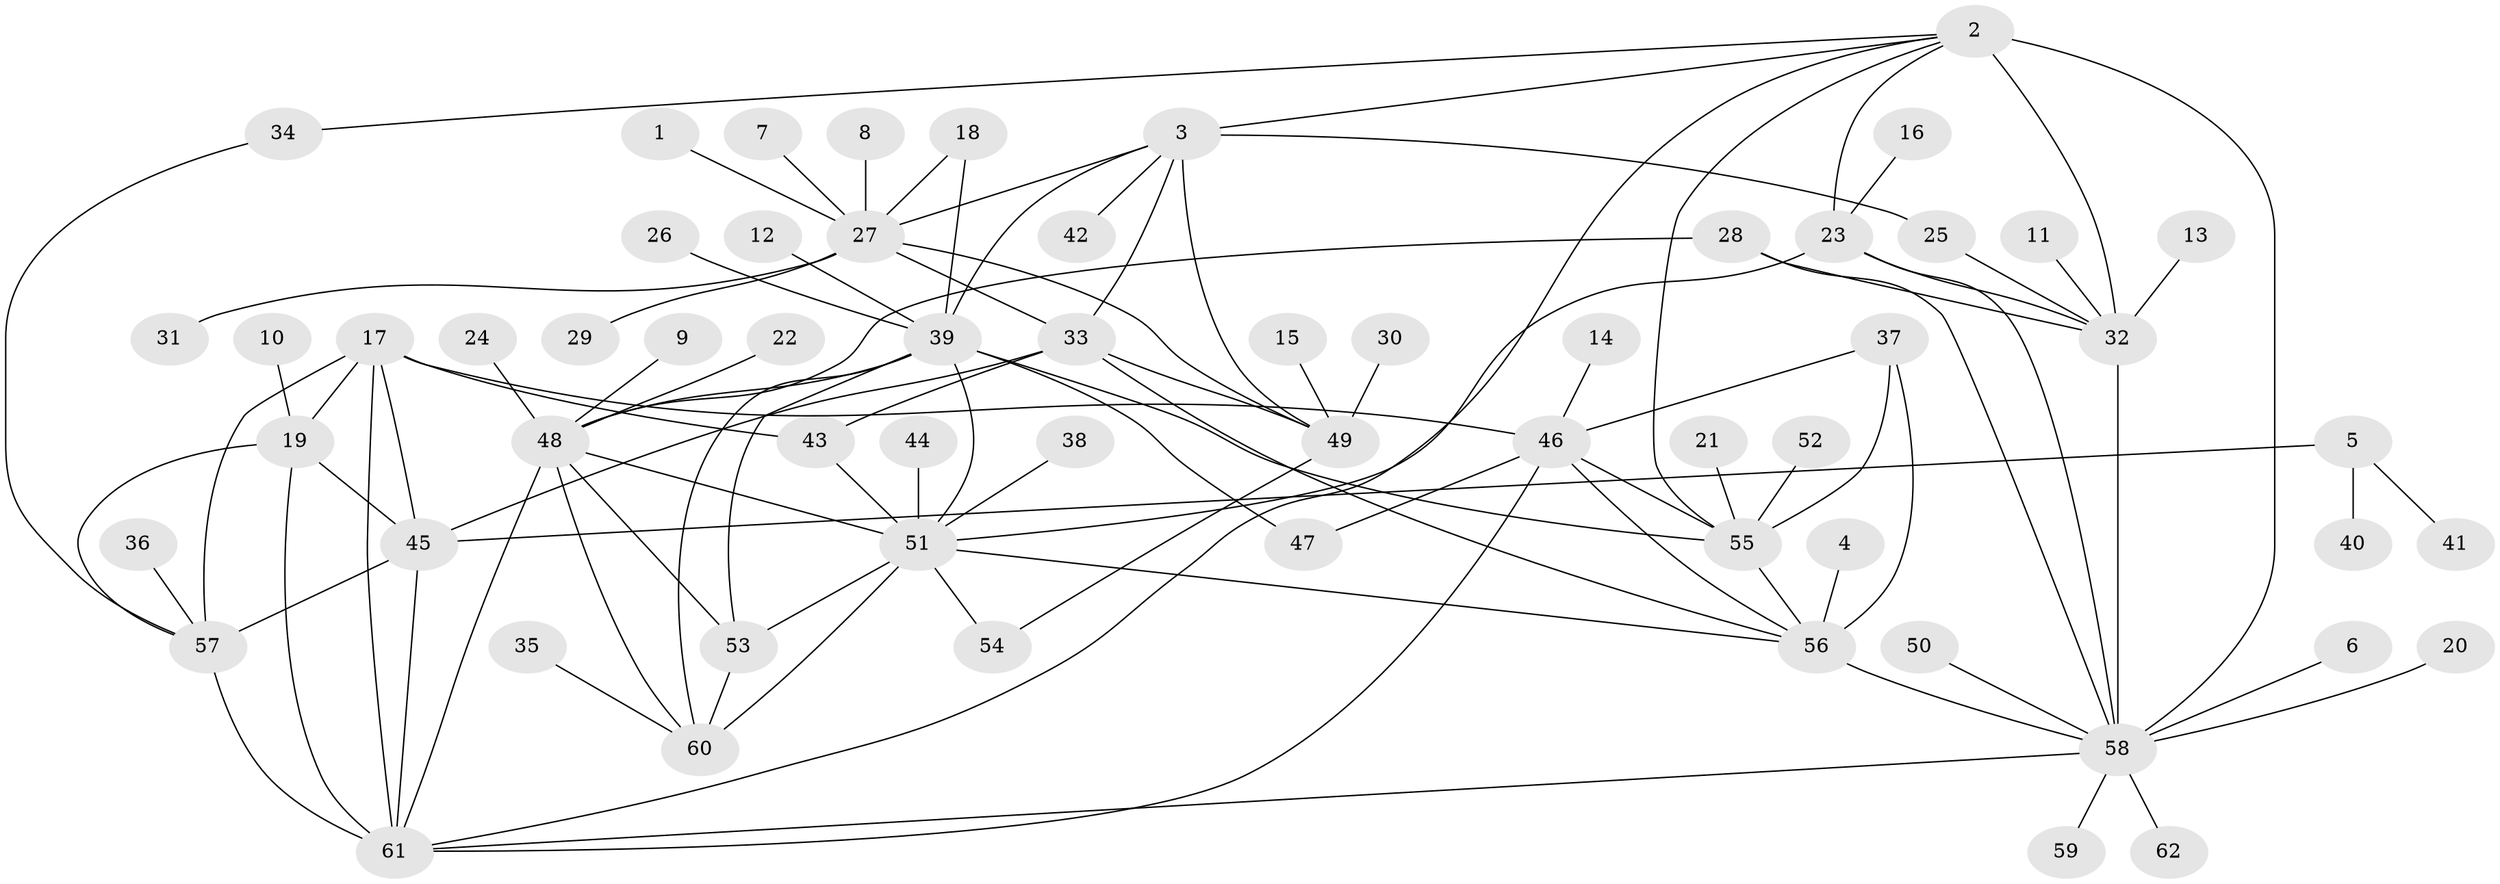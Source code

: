 // original degree distribution, {10: 0.024390243902439025, 8: 0.056910569105691054, 9: 0.024390243902439025, 5: 0.04065040650406504, 15: 0.008130081300813009, 7: 0.008130081300813009, 6: 0.032520325203252036, 13: 0.024390243902439025, 11: 0.016260162601626018, 12: 0.008130081300813009, 1: 0.5447154471544715, 2: 0.16260162601626016, 3: 0.04878048780487805}
// Generated by graph-tools (version 1.1) at 2025/02/03/09/25 03:02:50]
// undirected, 62 vertices, 101 edges
graph export_dot {
graph [start="1"]
  node [color=gray90,style=filled];
  1;
  2;
  3;
  4;
  5;
  6;
  7;
  8;
  9;
  10;
  11;
  12;
  13;
  14;
  15;
  16;
  17;
  18;
  19;
  20;
  21;
  22;
  23;
  24;
  25;
  26;
  27;
  28;
  29;
  30;
  31;
  32;
  33;
  34;
  35;
  36;
  37;
  38;
  39;
  40;
  41;
  42;
  43;
  44;
  45;
  46;
  47;
  48;
  49;
  50;
  51;
  52;
  53;
  54;
  55;
  56;
  57;
  58;
  59;
  60;
  61;
  62;
  1 -- 27 [weight=1.0];
  2 -- 3 [weight=1.0];
  2 -- 23 [weight=2.0];
  2 -- 32 [weight=4.0];
  2 -- 34 [weight=1.0];
  2 -- 55 [weight=1.0];
  2 -- 58 [weight=2.0];
  2 -- 61 [weight=1.0];
  3 -- 25 [weight=1.0];
  3 -- 27 [weight=2.0];
  3 -- 33 [weight=2.0];
  3 -- 39 [weight=1.0];
  3 -- 42 [weight=1.0];
  3 -- 49 [weight=4.0];
  4 -- 56 [weight=1.0];
  5 -- 40 [weight=1.0];
  5 -- 41 [weight=1.0];
  5 -- 45 [weight=1.0];
  6 -- 58 [weight=1.0];
  7 -- 27 [weight=1.0];
  8 -- 27 [weight=1.0];
  9 -- 48 [weight=1.0];
  10 -- 19 [weight=1.0];
  11 -- 32 [weight=1.0];
  12 -- 39 [weight=1.0];
  13 -- 32 [weight=1.0];
  14 -- 46 [weight=1.0];
  15 -- 49 [weight=1.0];
  16 -- 23 [weight=1.0];
  17 -- 19 [weight=1.0];
  17 -- 43 [weight=1.0];
  17 -- 45 [weight=1.0];
  17 -- 46 [weight=1.0];
  17 -- 57 [weight=2.0];
  17 -- 61 [weight=1.0];
  18 -- 27 [weight=1.0];
  18 -- 39 [weight=1.0];
  19 -- 45 [weight=1.0];
  19 -- 57 [weight=2.0];
  19 -- 61 [weight=1.0];
  20 -- 58 [weight=1.0];
  21 -- 55 [weight=1.0];
  22 -- 48 [weight=1.0];
  23 -- 32 [weight=2.0];
  23 -- 51 [weight=1.0];
  23 -- 58 [weight=1.0];
  24 -- 48 [weight=1.0];
  25 -- 32 [weight=1.0];
  26 -- 39 [weight=1.0];
  27 -- 29 [weight=1.0];
  27 -- 31 [weight=1.0];
  27 -- 33 [weight=1.0];
  27 -- 49 [weight=2.0];
  28 -- 32 [weight=1.0];
  28 -- 48 [weight=1.0];
  28 -- 58 [weight=1.0];
  30 -- 49 [weight=1.0];
  32 -- 58 [weight=2.0];
  33 -- 43 [weight=1.0];
  33 -- 45 [weight=1.0];
  33 -- 49 [weight=2.0];
  33 -- 56 [weight=1.0];
  34 -- 57 [weight=1.0];
  35 -- 60 [weight=1.0];
  36 -- 57 [weight=1.0];
  37 -- 46 [weight=3.0];
  37 -- 55 [weight=3.0];
  37 -- 56 [weight=3.0];
  38 -- 51 [weight=1.0];
  39 -- 47 [weight=1.0];
  39 -- 48 [weight=1.0];
  39 -- 51 [weight=1.0];
  39 -- 53 [weight=2.0];
  39 -- 55 [weight=1.0];
  39 -- 60 [weight=1.0];
  43 -- 51 [weight=1.0];
  44 -- 51 [weight=1.0];
  45 -- 57 [weight=2.0];
  45 -- 61 [weight=1.0];
  46 -- 47 [weight=1.0];
  46 -- 55 [weight=1.0];
  46 -- 56 [weight=1.0];
  46 -- 61 [weight=1.0];
  48 -- 51 [weight=1.0];
  48 -- 53 [weight=2.0];
  48 -- 60 [weight=1.0];
  48 -- 61 [weight=1.0];
  49 -- 54 [weight=1.0];
  50 -- 58 [weight=1.0];
  51 -- 53 [weight=2.0];
  51 -- 54 [weight=1.0];
  51 -- 56 [weight=1.0];
  51 -- 60 [weight=1.0];
  52 -- 55 [weight=1.0];
  53 -- 60 [weight=2.0];
  55 -- 56 [weight=1.0];
  56 -- 58 [weight=1.0];
  57 -- 61 [weight=2.0];
  58 -- 59 [weight=1.0];
  58 -- 61 [weight=1.0];
  58 -- 62 [weight=1.0];
}
